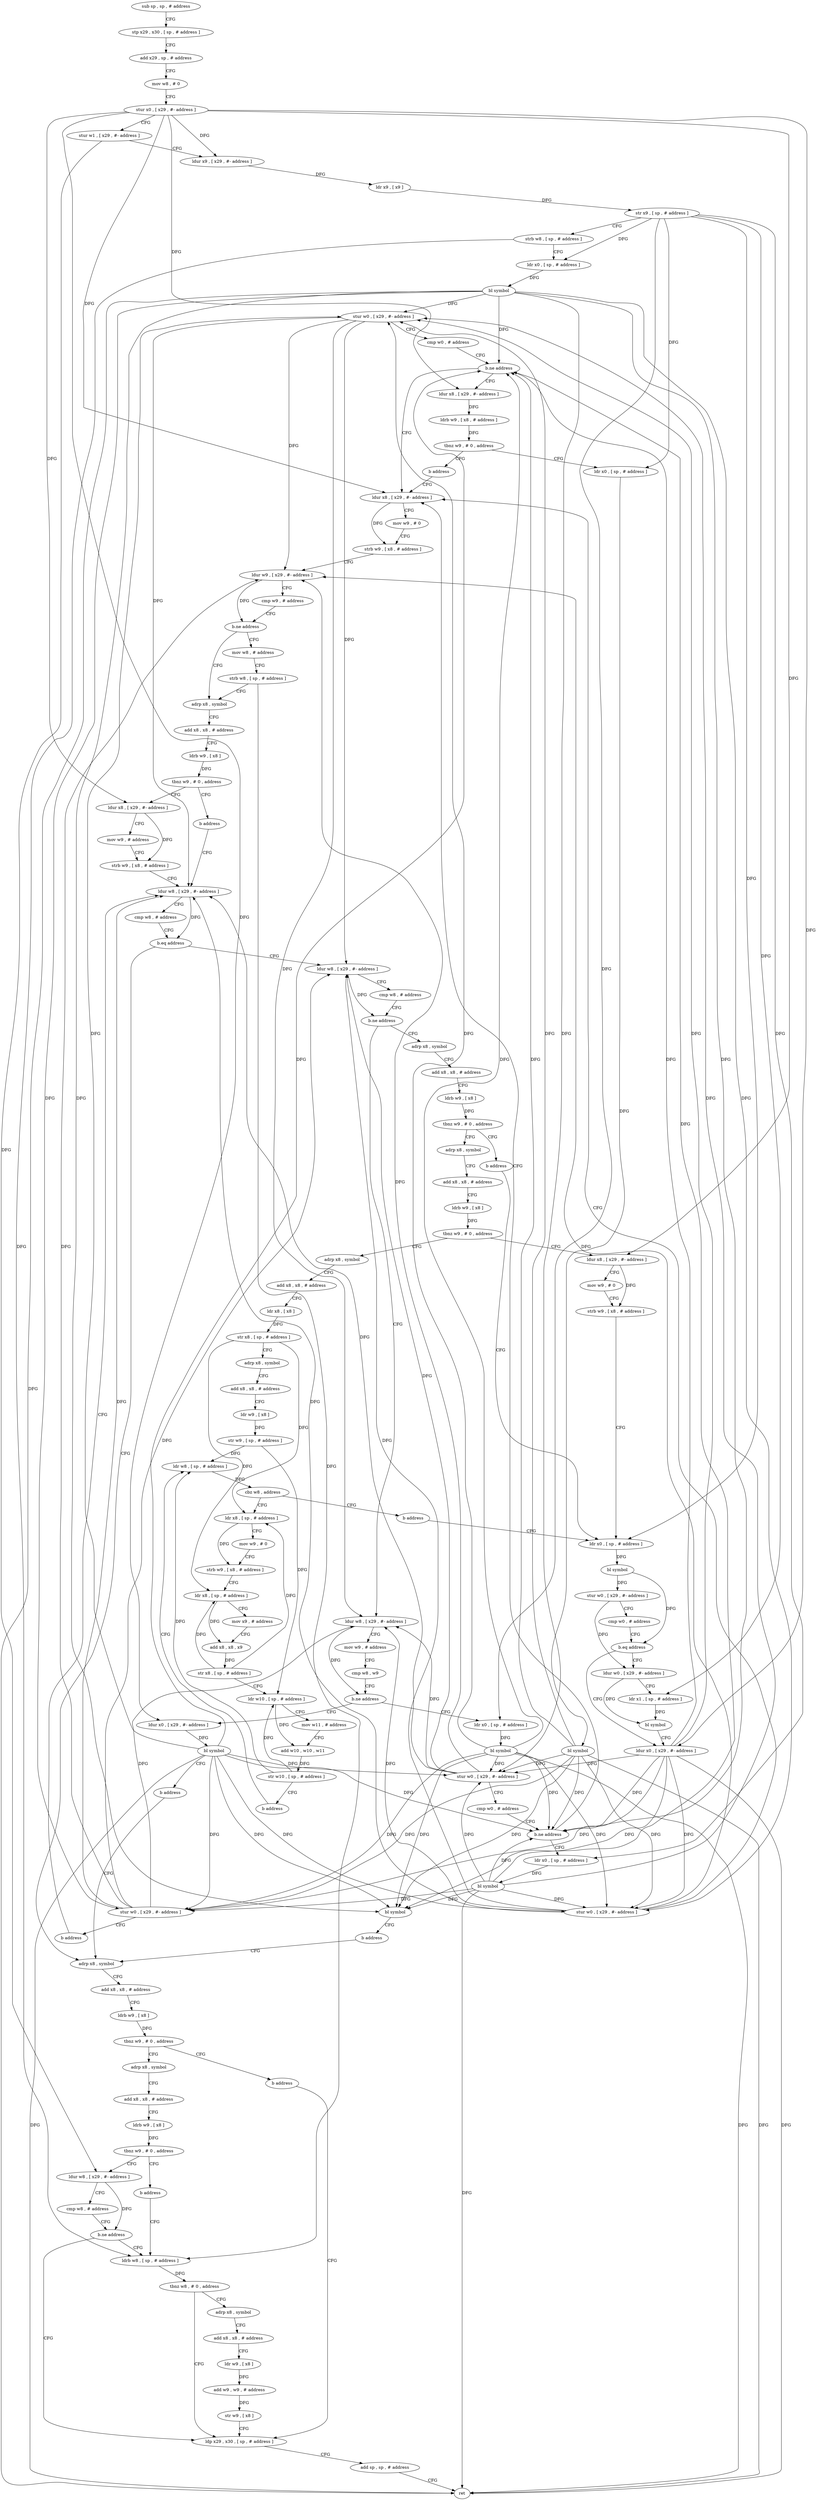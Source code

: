 digraph "func" {
"4232188" [label = "sub sp , sp , # address" ]
"4232192" [label = "stp x29 , x30 , [ sp , # address ]" ]
"4232196" [label = "add x29 , sp , # address" ]
"4232200" [label = "mov w8 , # 0" ]
"4232204" [label = "stur x0 , [ x29 , #- address ]" ]
"4232208" [label = "stur w1 , [ x29 , #- address ]" ]
"4232212" [label = "ldur x9 , [ x29 , #- address ]" ]
"4232216" [label = "ldr x9 , [ x9 ]" ]
"4232220" [label = "str x9 , [ sp , # address ]" ]
"4232224" [label = "strb w8 , [ sp , # address ]" ]
"4232228" [label = "ldr x0 , [ sp , # address ]" ]
"4232232" [label = "bl symbol" ]
"4232236" [label = "stur w0 , [ x29 , #- address ]" ]
"4232240" [label = "cmp w0 , # address" ]
"4232244" [label = "b.ne address" ]
"4232296" [label = "ldur x8 , [ x29 , #- address ]" ]
"4232248" [label = "ldur x8 , [ x29 , #- address ]" ]
"4232300" [label = "mov w9 , # 0" ]
"4232304" [label = "strb w9 , [ x8 , # address ]" ]
"4232308" [label = "ldur w9 , [ x29 , #- address ]" ]
"4232312" [label = "cmp w9 , # address" ]
"4232316" [label = "b.ne address" ]
"4232328" [label = "adrp x8 , symbol" ]
"4232320" [label = "mov w8 , # address" ]
"4232252" [label = "ldrb w9 , [ x8 , # address ]" ]
"4232256" [label = "tbnz w9 , # 0 , address" ]
"4232264" [label = "ldr x0 , [ sp , # address ]" ]
"4232260" [label = "b address" ]
"4232332" [label = "add x8 , x8 , # address" ]
"4232336" [label = "ldrb w9 , [ x8 ]" ]
"4232340" [label = "tbnz w9 , # 0 , address" ]
"4232348" [label = "ldur x8 , [ x29 , #- address ]" ]
"4232344" [label = "b address" ]
"4232324" [label = "strb w8 , [ sp , # address ]" ]
"4232268" [label = "bl symbol" ]
"4232272" [label = "stur w0 , [ x29 , #- address ]" ]
"4232276" [label = "cmp w0 , # address" ]
"4232280" [label = "b.ne address" ]
"4232284" [label = "ldr x0 , [ sp , # address ]" ]
"4232352" [label = "mov w9 , # address" ]
"4232356" [label = "strb w9 , [ x8 , # address ]" ]
"4232360" [label = "ldur w8 , [ x29 , #- address ]" ]
"4232288" [label = "bl symbol" ]
"4232292" [label = "stur w0 , [ x29 , #- address ]" ]
"4232612" [label = "adrp x8 , symbol" ]
"4232616" [label = "add x8 , x8 , # address" ]
"4232620" [label = "ldrb w9 , [ x8 ]" ]
"4232624" [label = "tbnz w9 , # 0 , address" ]
"4232632" [label = "adrp x8 , symbol" ]
"4232628" [label = "b address" ]
"4232372" [label = "ldur w8 , [ x29 , #- address ]" ]
"4232376" [label = "cmp w8 , # address" ]
"4232380" [label = "b.ne address" ]
"4232568" [label = "ldur w8 , [ x29 , #- address ]" ]
"4232384" [label = "adrp x8 , symbol" ]
"4232364" [label = "cmp w8 , # address" ]
"4232368" [label = "b.eq address" ]
"4232636" [label = "add x8 , x8 , # address" ]
"4232640" [label = "ldrb w9 , [ x8 ]" ]
"4232644" [label = "tbnz w9 , # 0 , address" ]
"4232652" [label = "ldur w8 , [ x29 , #- address ]" ]
"4232648" [label = "b address" ]
"4232692" [label = "ldp x29 , x30 , [ sp , # address ]" ]
"4232572" [label = "mov w9 , # address" ]
"4232576" [label = "cmp w8 , w9" ]
"4232580" [label = "b.ne address" ]
"4232596" [label = "ldr x0 , [ sp , # address ]" ]
"4232584" [label = "ldur x0 , [ x29 , #- address ]" ]
"4232388" [label = "add x8 , x8 , # address" ]
"4232392" [label = "ldrb w9 , [ x8 ]" ]
"4232396" [label = "tbnz w9 , # 0 , address" ]
"4232404" [label = "adrp x8 , symbol" ]
"4232400" [label = "b address" ]
"4232656" [label = "cmp w8 , # address" ]
"4232660" [label = "b.ne address" ]
"4232664" [label = "ldrb w8 , [ sp , # address ]" ]
"4232696" [label = "add sp , sp , # address" ]
"4232700" [label = "ret" ]
"4232600" [label = "bl symbol" ]
"4232604" [label = "stur w0 , [ x29 , #- address ]" ]
"4232608" [label = "b address" ]
"4232588" [label = "bl symbol" ]
"4232592" [label = "b address" ]
"4232408" [label = "add x8 , x8 , # address" ]
"4232412" [label = "ldrb w9 , [ x8 ]" ]
"4232416" [label = "tbnz w9 , # 0 , address" ]
"4232512" [label = "ldur x8 , [ x29 , #- address ]" ]
"4232420" [label = "adrp x8 , symbol" ]
"4232524" [label = "ldr x0 , [ sp , # address ]" ]
"4232668" [label = "tbnz w8 , # 0 , address" ]
"4232672" [label = "adrp x8 , symbol" ]
"4232516" [label = "mov w9 , # 0" ]
"4232520" [label = "strb w9 , [ x8 , # address ]" ]
"4232424" [label = "add x8 , x8 , # address" ]
"4232428" [label = "ldr x8 , [ x8 ]" ]
"4232432" [label = "str x8 , [ sp , # address ]" ]
"4232436" [label = "adrp x8 , symbol" ]
"4232440" [label = "add x8 , x8 , # address" ]
"4232444" [label = "ldr w9 , [ x8 ]" ]
"4232448" [label = "str w9 , [ sp , # address ]" ]
"4232452" [label = "ldr w8 , [ sp , # address ]" ]
"4232528" [label = "bl symbol" ]
"4232532" [label = "stur w0 , [ x29 , #- address ]" ]
"4232536" [label = "cmp w0 , # address" ]
"4232540" [label = "b.eq address" ]
"4232556" [label = "ldur x0 , [ x29 , #- address ]" ]
"4232544" [label = "ldur w0 , [ x29 , #- address ]" ]
"4232676" [label = "add x8 , x8 , # address" ]
"4232680" [label = "ldr w9 , [ x8 ]" ]
"4232684" [label = "add w9 , w9 , # address" ]
"4232688" [label = "str w9 , [ x8 ]" ]
"4232560" [label = "bl symbol" ]
"4232564" [label = "b address" ]
"4232548" [label = "ldr x1 , [ sp , # address ]" ]
"4232552" [label = "bl symbol" ]
"4232508" [label = "b address" ]
"4232460" [label = "ldr x8 , [ sp , # address ]" ]
"4232464" [label = "mov w9 , # 0" ]
"4232468" [label = "strb w9 , [ x8 , # address ]" ]
"4232472" [label = "ldr x8 , [ sp , # address ]" ]
"4232476" [label = "mov x9 , # address" ]
"4232480" [label = "add x8 , x8 , x9" ]
"4232484" [label = "str x8 , [ sp , # address ]" ]
"4232488" [label = "ldr w10 , [ sp , # address ]" ]
"4232492" [label = "mov w11 , # address" ]
"4232496" [label = "add w10 , w10 , w11" ]
"4232500" [label = "str w10 , [ sp , # address ]" ]
"4232504" [label = "b address" ]
"4232456" [label = "cbz w8 , address" ]
"4232188" -> "4232192" [ label = "CFG" ]
"4232192" -> "4232196" [ label = "CFG" ]
"4232196" -> "4232200" [ label = "CFG" ]
"4232200" -> "4232204" [ label = "CFG" ]
"4232204" -> "4232208" [ label = "CFG" ]
"4232204" -> "4232212" [ label = "DFG" ]
"4232204" -> "4232296" [ label = "DFG" ]
"4232204" -> "4232248" [ label = "DFG" ]
"4232204" -> "4232348" [ label = "DFG" ]
"4232204" -> "4232584" [ label = "DFG" ]
"4232204" -> "4232512" [ label = "DFG" ]
"4232204" -> "4232556" [ label = "DFG" ]
"4232208" -> "4232212" [ label = "CFG" ]
"4232208" -> "4232652" [ label = "DFG" ]
"4232212" -> "4232216" [ label = "DFG" ]
"4232216" -> "4232220" [ label = "DFG" ]
"4232220" -> "4232224" [ label = "CFG" ]
"4232220" -> "4232228" [ label = "DFG" ]
"4232220" -> "4232264" [ label = "DFG" ]
"4232220" -> "4232284" [ label = "DFG" ]
"4232220" -> "4232596" [ label = "DFG" ]
"4232220" -> "4232524" [ label = "DFG" ]
"4232220" -> "4232548" [ label = "DFG" ]
"4232224" -> "4232228" [ label = "CFG" ]
"4232224" -> "4232664" [ label = "DFG" ]
"4232228" -> "4232232" [ label = "DFG" ]
"4232232" -> "4232236" [ label = "DFG" ]
"4232232" -> "4232244" [ label = "DFG" ]
"4232232" -> "4232272" [ label = "DFG" ]
"4232232" -> "4232280" [ label = "DFG" ]
"4232232" -> "4232292" [ label = "DFG" ]
"4232232" -> "4232700" [ label = "DFG" ]
"4232232" -> "4232604" [ label = "DFG" ]
"4232232" -> "4232560" [ label = "DFG" ]
"4232236" -> "4232240" [ label = "CFG" ]
"4232236" -> "4232308" [ label = "DFG" ]
"4232236" -> "4232360" [ label = "DFG" ]
"4232236" -> "4232372" [ label = "DFG" ]
"4232236" -> "4232568" [ label = "DFG" ]
"4232240" -> "4232244" [ label = "CFG" ]
"4232244" -> "4232296" [ label = "CFG" ]
"4232244" -> "4232248" [ label = "CFG" ]
"4232296" -> "4232300" [ label = "CFG" ]
"4232296" -> "4232304" [ label = "DFG" ]
"4232248" -> "4232252" [ label = "DFG" ]
"4232300" -> "4232304" [ label = "CFG" ]
"4232304" -> "4232308" [ label = "CFG" ]
"4232308" -> "4232312" [ label = "CFG" ]
"4232308" -> "4232316" [ label = "DFG" ]
"4232312" -> "4232316" [ label = "CFG" ]
"4232316" -> "4232328" [ label = "CFG" ]
"4232316" -> "4232320" [ label = "CFG" ]
"4232328" -> "4232332" [ label = "CFG" ]
"4232320" -> "4232324" [ label = "CFG" ]
"4232252" -> "4232256" [ label = "DFG" ]
"4232256" -> "4232264" [ label = "CFG" ]
"4232256" -> "4232260" [ label = "CFG" ]
"4232264" -> "4232268" [ label = "DFG" ]
"4232260" -> "4232296" [ label = "CFG" ]
"4232332" -> "4232336" [ label = "CFG" ]
"4232336" -> "4232340" [ label = "DFG" ]
"4232340" -> "4232348" [ label = "CFG" ]
"4232340" -> "4232344" [ label = "CFG" ]
"4232348" -> "4232352" [ label = "CFG" ]
"4232348" -> "4232356" [ label = "DFG" ]
"4232344" -> "4232360" [ label = "CFG" ]
"4232324" -> "4232328" [ label = "CFG" ]
"4232324" -> "4232664" [ label = "DFG" ]
"4232268" -> "4232272" [ label = "DFG" ]
"4232268" -> "4232236" [ label = "DFG" ]
"4232268" -> "4232244" [ label = "DFG" ]
"4232268" -> "4232280" [ label = "DFG" ]
"4232268" -> "4232292" [ label = "DFG" ]
"4232268" -> "4232700" [ label = "DFG" ]
"4232268" -> "4232604" [ label = "DFG" ]
"4232268" -> "4232560" [ label = "DFG" ]
"4232272" -> "4232276" [ label = "CFG" ]
"4232272" -> "4232308" [ label = "DFG" ]
"4232272" -> "4232360" [ label = "DFG" ]
"4232272" -> "4232372" [ label = "DFG" ]
"4232272" -> "4232568" [ label = "DFG" ]
"4232276" -> "4232280" [ label = "CFG" ]
"4232280" -> "4232296" [ label = "CFG" ]
"4232280" -> "4232284" [ label = "CFG" ]
"4232284" -> "4232288" [ label = "DFG" ]
"4232352" -> "4232356" [ label = "CFG" ]
"4232356" -> "4232360" [ label = "CFG" ]
"4232360" -> "4232364" [ label = "CFG" ]
"4232360" -> "4232368" [ label = "DFG" ]
"4232288" -> "4232292" [ label = "DFG" ]
"4232288" -> "4232236" [ label = "DFG" ]
"4232288" -> "4232244" [ label = "DFG" ]
"4232288" -> "4232272" [ label = "DFG" ]
"4232288" -> "4232280" [ label = "DFG" ]
"4232288" -> "4232700" [ label = "DFG" ]
"4232288" -> "4232604" [ label = "DFG" ]
"4232288" -> "4232560" [ label = "DFG" ]
"4232292" -> "4232296" [ label = "CFG" ]
"4232292" -> "4232308" [ label = "DFG" ]
"4232292" -> "4232360" [ label = "DFG" ]
"4232292" -> "4232372" [ label = "DFG" ]
"4232292" -> "4232568" [ label = "DFG" ]
"4232612" -> "4232616" [ label = "CFG" ]
"4232616" -> "4232620" [ label = "CFG" ]
"4232620" -> "4232624" [ label = "DFG" ]
"4232624" -> "4232632" [ label = "CFG" ]
"4232624" -> "4232628" [ label = "CFG" ]
"4232632" -> "4232636" [ label = "CFG" ]
"4232628" -> "4232692" [ label = "CFG" ]
"4232372" -> "4232376" [ label = "CFG" ]
"4232372" -> "4232380" [ label = "DFG" ]
"4232376" -> "4232380" [ label = "CFG" ]
"4232380" -> "4232568" [ label = "CFG" ]
"4232380" -> "4232384" [ label = "CFG" ]
"4232568" -> "4232572" [ label = "CFG" ]
"4232568" -> "4232580" [ label = "DFG" ]
"4232384" -> "4232388" [ label = "CFG" ]
"4232364" -> "4232368" [ label = "CFG" ]
"4232368" -> "4232612" [ label = "CFG" ]
"4232368" -> "4232372" [ label = "CFG" ]
"4232636" -> "4232640" [ label = "CFG" ]
"4232640" -> "4232644" [ label = "DFG" ]
"4232644" -> "4232652" [ label = "CFG" ]
"4232644" -> "4232648" [ label = "CFG" ]
"4232652" -> "4232656" [ label = "CFG" ]
"4232652" -> "4232660" [ label = "DFG" ]
"4232648" -> "4232664" [ label = "CFG" ]
"4232692" -> "4232696" [ label = "CFG" ]
"4232572" -> "4232576" [ label = "CFG" ]
"4232576" -> "4232580" [ label = "CFG" ]
"4232580" -> "4232596" [ label = "CFG" ]
"4232580" -> "4232584" [ label = "CFG" ]
"4232596" -> "4232600" [ label = "DFG" ]
"4232584" -> "4232588" [ label = "DFG" ]
"4232388" -> "4232392" [ label = "CFG" ]
"4232392" -> "4232396" [ label = "DFG" ]
"4232396" -> "4232404" [ label = "CFG" ]
"4232396" -> "4232400" [ label = "CFG" ]
"4232404" -> "4232408" [ label = "CFG" ]
"4232400" -> "4232524" [ label = "CFG" ]
"4232656" -> "4232660" [ label = "CFG" ]
"4232660" -> "4232692" [ label = "CFG" ]
"4232660" -> "4232664" [ label = "CFG" ]
"4232664" -> "4232668" [ label = "DFG" ]
"4232696" -> "4232700" [ label = "CFG" ]
"4232600" -> "4232604" [ label = "DFG" ]
"4232600" -> "4232236" [ label = "DFG" ]
"4232600" -> "4232244" [ label = "DFG" ]
"4232600" -> "4232272" [ label = "DFG" ]
"4232600" -> "4232280" [ label = "DFG" ]
"4232600" -> "4232292" [ label = "DFG" ]
"4232600" -> "4232700" [ label = "DFG" ]
"4232600" -> "4232560" [ label = "DFG" ]
"4232604" -> "4232608" [ label = "CFG" ]
"4232604" -> "4232308" [ label = "DFG" ]
"4232604" -> "4232360" [ label = "DFG" ]
"4232604" -> "4232372" [ label = "DFG" ]
"4232604" -> "4232568" [ label = "DFG" ]
"4232608" -> "4232360" [ label = "CFG" ]
"4232588" -> "4232592" [ label = "CFG" ]
"4232588" -> "4232236" [ label = "DFG" ]
"4232588" -> "4232244" [ label = "DFG" ]
"4232588" -> "4232272" [ label = "DFG" ]
"4232588" -> "4232280" [ label = "DFG" ]
"4232588" -> "4232292" [ label = "DFG" ]
"4232588" -> "4232604" [ label = "DFG" ]
"4232588" -> "4232700" [ label = "DFG" ]
"4232588" -> "4232560" [ label = "DFG" ]
"4232592" -> "4232612" [ label = "CFG" ]
"4232408" -> "4232412" [ label = "CFG" ]
"4232412" -> "4232416" [ label = "DFG" ]
"4232416" -> "4232512" [ label = "CFG" ]
"4232416" -> "4232420" [ label = "CFG" ]
"4232512" -> "4232516" [ label = "CFG" ]
"4232512" -> "4232520" [ label = "DFG" ]
"4232420" -> "4232424" [ label = "CFG" ]
"4232524" -> "4232528" [ label = "DFG" ]
"4232668" -> "4232692" [ label = "CFG" ]
"4232668" -> "4232672" [ label = "CFG" ]
"4232672" -> "4232676" [ label = "CFG" ]
"4232516" -> "4232520" [ label = "CFG" ]
"4232520" -> "4232524" [ label = "CFG" ]
"4232424" -> "4232428" [ label = "CFG" ]
"4232428" -> "4232432" [ label = "DFG" ]
"4232432" -> "4232436" [ label = "CFG" ]
"4232432" -> "4232460" [ label = "DFG" ]
"4232432" -> "4232472" [ label = "DFG" ]
"4232436" -> "4232440" [ label = "CFG" ]
"4232440" -> "4232444" [ label = "CFG" ]
"4232444" -> "4232448" [ label = "DFG" ]
"4232448" -> "4232452" [ label = "DFG" ]
"4232448" -> "4232488" [ label = "DFG" ]
"4232452" -> "4232456" [ label = "DFG" ]
"4232528" -> "4232532" [ label = "DFG" ]
"4232528" -> "4232540" [ label = "DFG" ]
"4232532" -> "4232536" [ label = "CFG" ]
"4232532" -> "4232544" [ label = "DFG" ]
"4232536" -> "4232540" [ label = "CFG" ]
"4232540" -> "4232556" [ label = "CFG" ]
"4232540" -> "4232544" [ label = "CFG" ]
"4232556" -> "4232560" [ label = "DFG" ]
"4232556" -> "4232236" [ label = "DFG" ]
"4232556" -> "4232244" [ label = "DFG" ]
"4232556" -> "4232272" [ label = "DFG" ]
"4232556" -> "4232280" [ label = "DFG" ]
"4232556" -> "4232292" [ label = "DFG" ]
"4232556" -> "4232604" [ label = "DFG" ]
"4232556" -> "4232700" [ label = "DFG" ]
"4232544" -> "4232548" [ label = "CFG" ]
"4232544" -> "4232552" [ label = "DFG" ]
"4232676" -> "4232680" [ label = "CFG" ]
"4232680" -> "4232684" [ label = "DFG" ]
"4232684" -> "4232688" [ label = "DFG" ]
"4232688" -> "4232692" [ label = "CFG" ]
"4232560" -> "4232564" [ label = "CFG" ]
"4232564" -> "4232612" [ label = "CFG" ]
"4232548" -> "4232552" [ label = "DFG" ]
"4232552" -> "4232556" [ label = "CFG" ]
"4232508" -> "4232524" [ label = "CFG" ]
"4232460" -> "4232464" [ label = "CFG" ]
"4232460" -> "4232468" [ label = "DFG" ]
"4232464" -> "4232468" [ label = "CFG" ]
"4232468" -> "4232472" [ label = "CFG" ]
"4232472" -> "4232476" [ label = "CFG" ]
"4232472" -> "4232480" [ label = "DFG" ]
"4232476" -> "4232480" [ label = "CFG" ]
"4232480" -> "4232484" [ label = "DFG" ]
"4232484" -> "4232488" [ label = "CFG" ]
"4232484" -> "4232460" [ label = "DFG" ]
"4232484" -> "4232472" [ label = "DFG" ]
"4232488" -> "4232492" [ label = "CFG" ]
"4232488" -> "4232496" [ label = "DFG" ]
"4232492" -> "4232496" [ label = "CFG" ]
"4232496" -> "4232500" [ label = "DFG" ]
"4232500" -> "4232504" [ label = "CFG" ]
"4232500" -> "4232452" [ label = "DFG" ]
"4232500" -> "4232488" [ label = "DFG" ]
"4232504" -> "4232452" [ label = "CFG" ]
"4232456" -> "4232508" [ label = "CFG" ]
"4232456" -> "4232460" [ label = "CFG" ]
}
